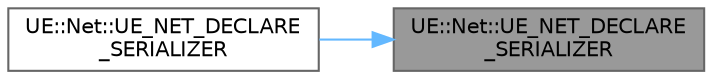 digraph "UE::Net::UE_NET_DECLARE_SERIALIZER"
{
 // INTERACTIVE_SVG=YES
 // LATEX_PDF_SIZE
  bgcolor="transparent";
  edge [fontname=Helvetica,fontsize=10,labelfontname=Helvetica,labelfontsize=10];
  node [fontname=Helvetica,fontsize=10,shape=box,height=0.2,width=0.4];
  rankdir="RL";
  Node1 [id="Node000001",label="UE::Net::UE_NET_DECLARE\l_SERIALIZER",height=0.2,width=0.4,color="gray40", fillcolor="grey60", style="filled", fontcolor="black",tooltip=" "];
  Node1 -> Node2 [id="edge1_Node000001_Node000002",dir="back",color="steelblue1",style="solid",tooltip=" "];
  Node2 [id="Node000002",label="UE::Net::UE_NET_DECLARE\l_SERIALIZER",height=0.2,width=0.4,color="grey40", fillcolor="white", style="filled",URL="$d4/d2f/namespaceUE_1_1Net.html#ab6d7fa8cfa888130de5245f3688f0888",tooltip=" "];
}
